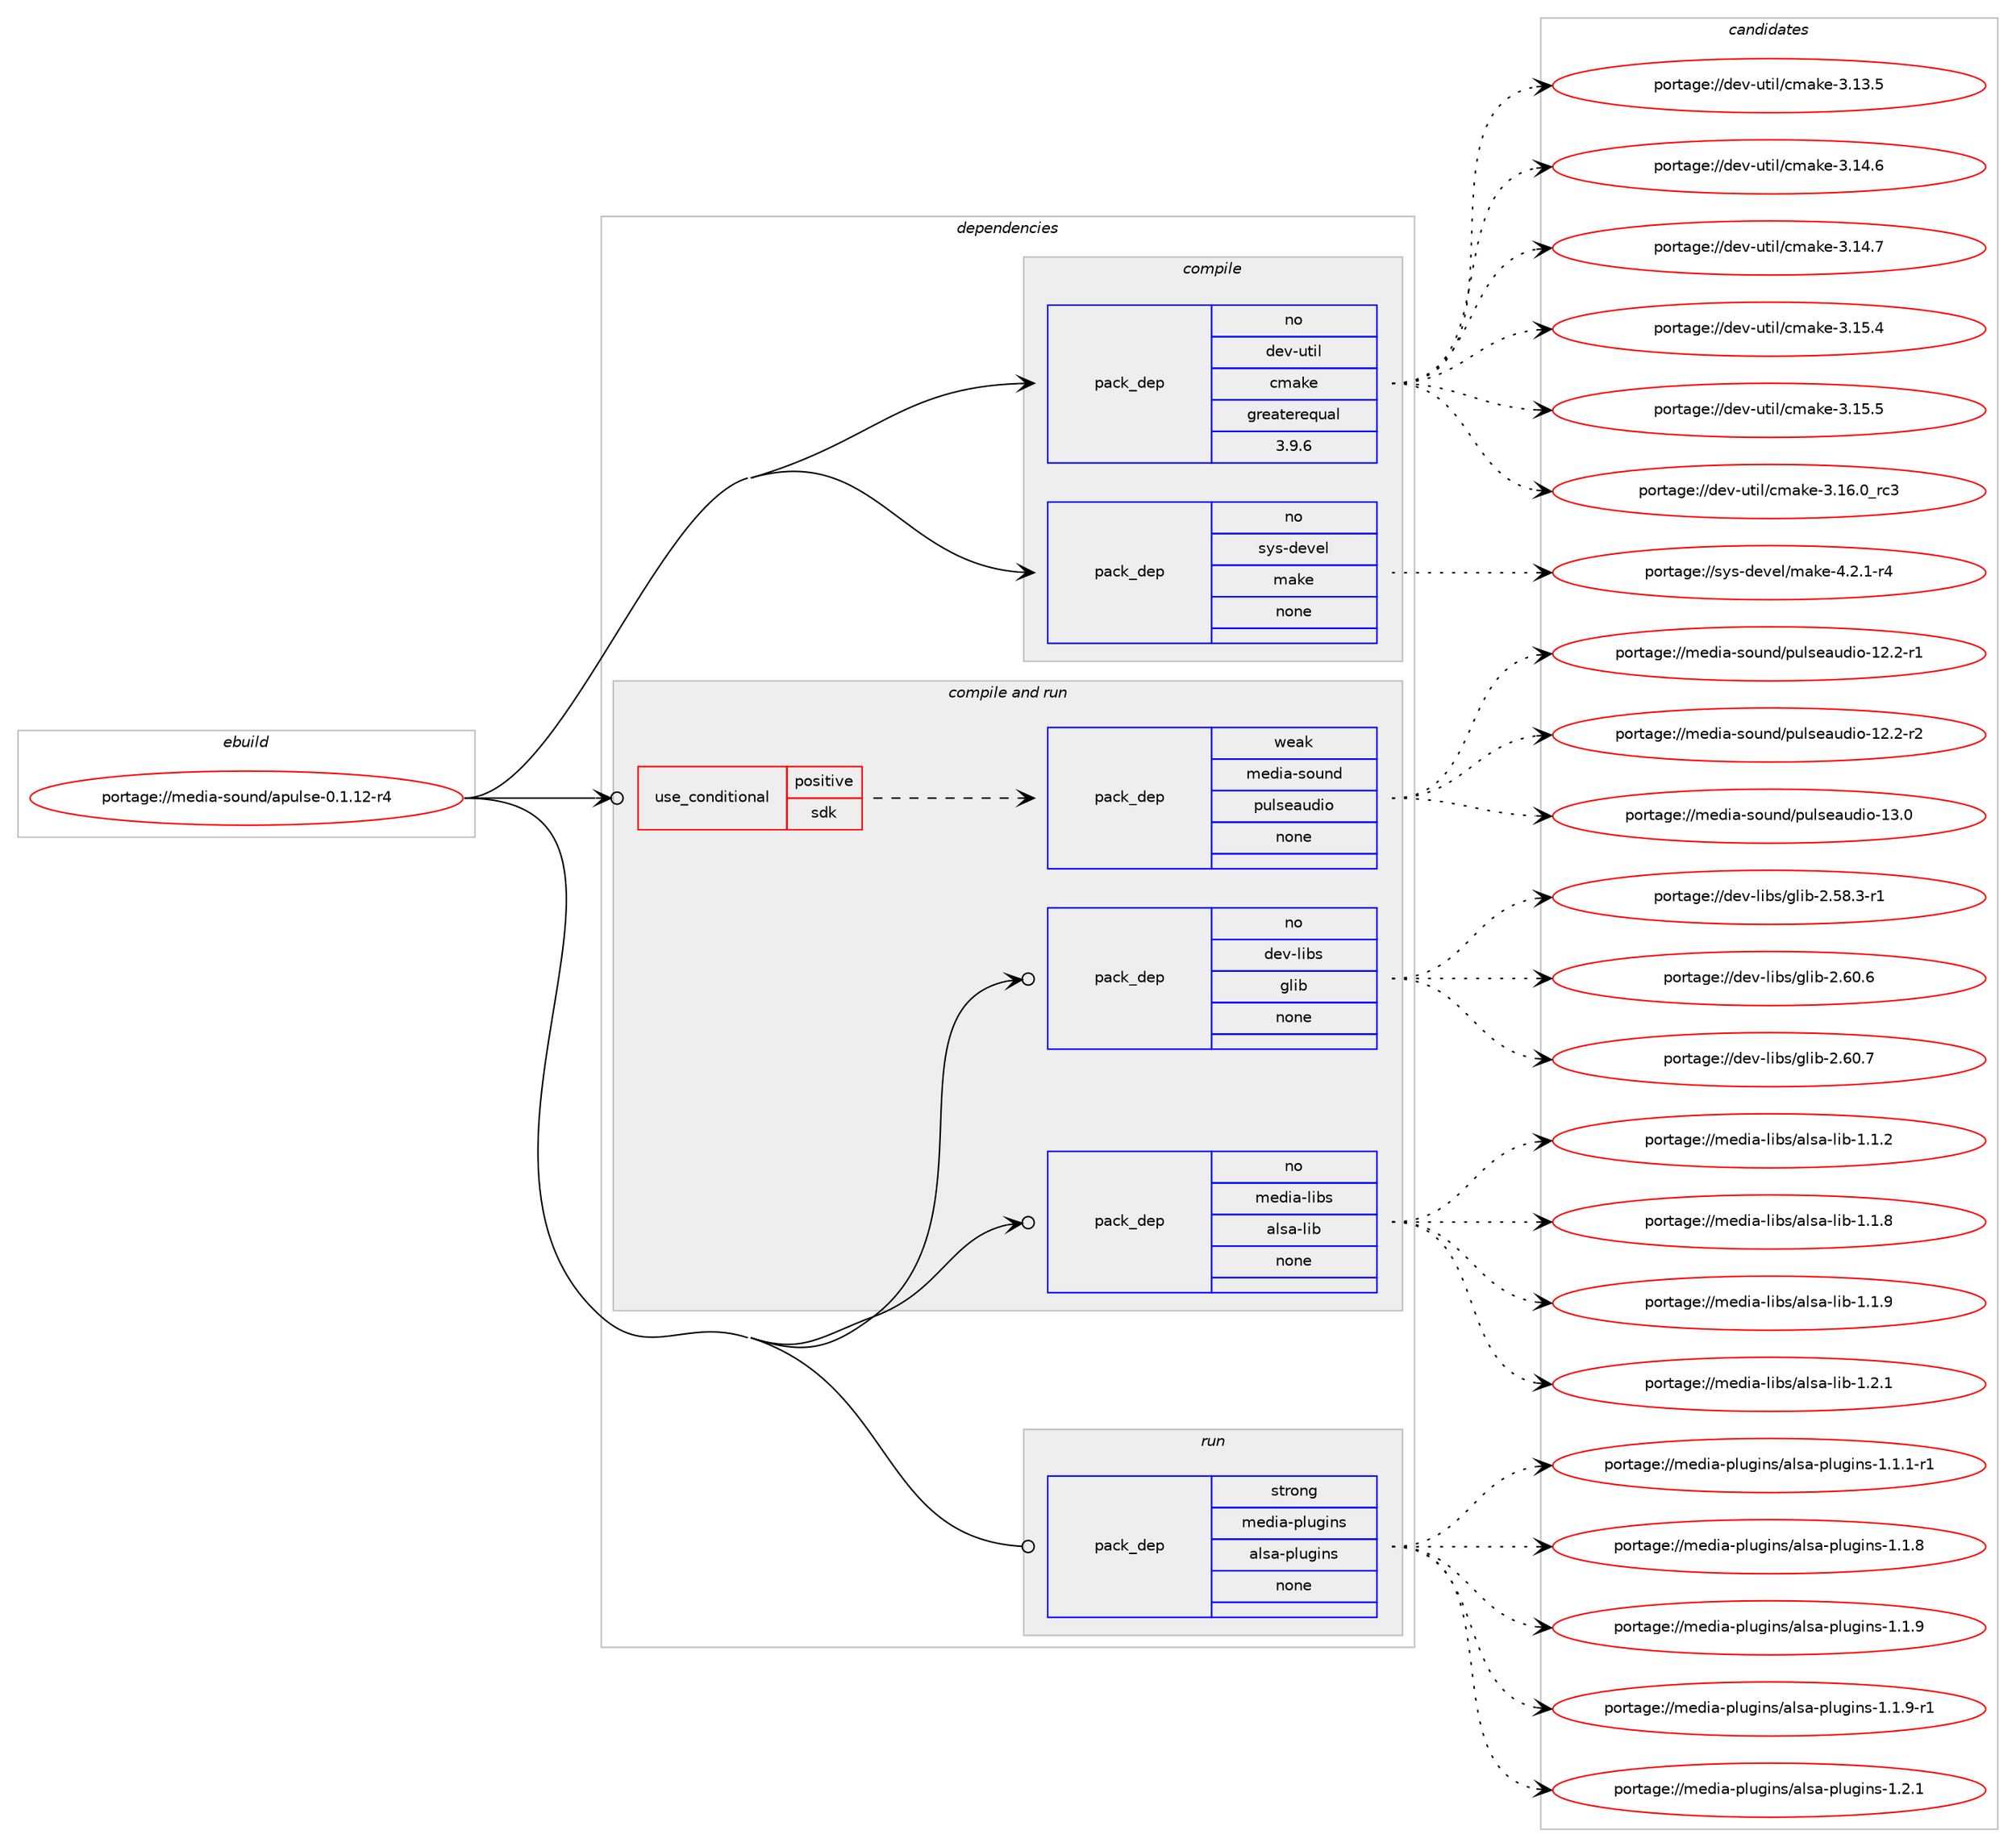 digraph prolog {

# *************
# Graph options
# *************

newrank=true;
concentrate=true;
compound=true;
graph [rankdir=LR,fontname=Helvetica,fontsize=10,ranksep=1.5];#, ranksep=2.5, nodesep=0.2];
edge  [arrowhead=vee];
node  [fontname=Helvetica,fontsize=10];

# **********
# The ebuild
# **********

subgraph cluster_leftcol {
color=gray;
rank=same;
label=<<i>ebuild</i>>;
id [label="portage://media-sound/apulse-0.1.12-r4", color=red, width=4, href="../media-sound/apulse-0.1.12-r4.svg"];
}

# ****************
# The dependencies
# ****************

subgraph cluster_midcol {
color=gray;
label=<<i>dependencies</i>>;
subgraph cluster_compile {
fillcolor="#eeeeee";
style=filled;
label=<<i>compile</i>>;
subgraph pack242468 {
dependency329771 [label=<<TABLE BORDER="0" CELLBORDER="1" CELLSPACING="0" CELLPADDING="4" WIDTH="220"><TR><TD ROWSPAN="6" CELLPADDING="30">pack_dep</TD></TR><TR><TD WIDTH="110">no</TD></TR><TR><TD>dev-util</TD></TR><TR><TD>cmake</TD></TR><TR><TD>greaterequal</TD></TR><TR><TD>3.9.6</TD></TR></TABLE>>, shape=none, color=blue];
}
id:e -> dependency329771:w [weight=20,style="solid",arrowhead="vee"];
subgraph pack242469 {
dependency329772 [label=<<TABLE BORDER="0" CELLBORDER="1" CELLSPACING="0" CELLPADDING="4" WIDTH="220"><TR><TD ROWSPAN="6" CELLPADDING="30">pack_dep</TD></TR><TR><TD WIDTH="110">no</TD></TR><TR><TD>sys-devel</TD></TR><TR><TD>make</TD></TR><TR><TD>none</TD></TR><TR><TD></TD></TR></TABLE>>, shape=none, color=blue];
}
id:e -> dependency329772:w [weight=20,style="solid",arrowhead="vee"];
}
subgraph cluster_compileandrun {
fillcolor="#eeeeee";
style=filled;
label=<<i>compile and run</i>>;
subgraph cond81888 {
dependency329773 [label=<<TABLE BORDER="0" CELLBORDER="1" CELLSPACING="0" CELLPADDING="4"><TR><TD ROWSPAN="3" CELLPADDING="10">use_conditional</TD></TR><TR><TD>positive</TD></TR><TR><TD>sdk</TD></TR></TABLE>>, shape=none, color=red];
subgraph pack242470 {
dependency329774 [label=<<TABLE BORDER="0" CELLBORDER="1" CELLSPACING="0" CELLPADDING="4" WIDTH="220"><TR><TD ROWSPAN="6" CELLPADDING="30">pack_dep</TD></TR><TR><TD WIDTH="110">weak</TD></TR><TR><TD>media-sound</TD></TR><TR><TD>pulseaudio</TD></TR><TR><TD>none</TD></TR><TR><TD></TD></TR></TABLE>>, shape=none, color=blue];
}
dependency329773:e -> dependency329774:w [weight=20,style="dashed",arrowhead="vee"];
}
id:e -> dependency329773:w [weight=20,style="solid",arrowhead="odotvee"];
subgraph pack242471 {
dependency329775 [label=<<TABLE BORDER="0" CELLBORDER="1" CELLSPACING="0" CELLPADDING="4" WIDTH="220"><TR><TD ROWSPAN="6" CELLPADDING="30">pack_dep</TD></TR><TR><TD WIDTH="110">no</TD></TR><TR><TD>dev-libs</TD></TR><TR><TD>glib</TD></TR><TR><TD>none</TD></TR><TR><TD></TD></TR></TABLE>>, shape=none, color=blue];
}
id:e -> dependency329775:w [weight=20,style="solid",arrowhead="odotvee"];
subgraph pack242472 {
dependency329776 [label=<<TABLE BORDER="0" CELLBORDER="1" CELLSPACING="0" CELLPADDING="4" WIDTH="220"><TR><TD ROWSPAN="6" CELLPADDING="30">pack_dep</TD></TR><TR><TD WIDTH="110">no</TD></TR><TR><TD>media-libs</TD></TR><TR><TD>alsa-lib</TD></TR><TR><TD>none</TD></TR><TR><TD></TD></TR></TABLE>>, shape=none, color=blue];
}
id:e -> dependency329776:w [weight=20,style="solid",arrowhead="odotvee"];
}
subgraph cluster_run {
fillcolor="#eeeeee";
style=filled;
label=<<i>run</i>>;
subgraph pack242473 {
dependency329777 [label=<<TABLE BORDER="0" CELLBORDER="1" CELLSPACING="0" CELLPADDING="4" WIDTH="220"><TR><TD ROWSPAN="6" CELLPADDING="30">pack_dep</TD></TR><TR><TD WIDTH="110">strong</TD></TR><TR><TD>media-plugins</TD></TR><TR><TD>alsa-plugins</TD></TR><TR><TD>none</TD></TR><TR><TD></TD></TR></TABLE>>, shape=none, color=blue];
}
id:e -> dependency329777:w [weight=20,style="solid",arrowhead="odot"];
}
}

# **************
# The candidates
# **************

subgraph cluster_choices {
rank=same;
color=gray;
label=<<i>candidates</i>>;

subgraph choice242468 {
color=black;
nodesep=1;
choiceportage1001011184511711610510847991099710710145514649514653 [label="portage://dev-util/cmake-3.13.5", color=red, width=4,href="../dev-util/cmake-3.13.5.svg"];
choiceportage1001011184511711610510847991099710710145514649524654 [label="portage://dev-util/cmake-3.14.6", color=red, width=4,href="../dev-util/cmake-3.14.6.svg"];
choiceportage1001011184511711610510847991099710710145514649524655 [label="portage://dev-util/cmake-3.14.7", color=red, width=4,href="../dev-util/cmake-3.14.7.svg"];
choiceportage1001011184511711610510847991099710710145514649534652 [label="portage://dev-util/cmake-3.15.4", color=red, width=4,href="../dev-util/cmake-3.15.4.svg"];
choiceportage1001011184511711610510847991099710710145514649534653 [label="portage://dev-util/cmake-3.15.5", color=red, width=4,href="../dev-util/cmake-3.15.5.svg"];
choiceportage1001011184511711610510847991099710710145514649544648951149951 [label="portage://dev-util/cmake-3.16.0_rc3", color=red, width=4,href="../dev-util/cmake-3.16.0_rc3.svg"];
dependency329771:e -> choiceportage1001011184511711610510847991099710710145514649514653:w [style=dotted,weight="100"];
dependency329771:e -> choiceportage1001011184511711610510847991099710710145514649524654:w [style=dotted,weight="100"];
dependency329771:e -> choiceportage1001011184511711610510847991099710710145514649524655:w [style=dotted,weight="100"];
dependency329771:e -> choiceportage1001011184511711610510847991099710710145514649534652:w [style=dotted,weight="100"];
dependency329771:e -> choiceportage1001011184511711610510847991099710710145514649534653:w [style=dotted,weight="100"];
dependency329771:e -> choiceportage1001011184511711610510847991099710710145514649544648951149951:w [style=dotted,weight="100"];
}
subgraph choice242469 {
color=black;
nodesep=1;
choiceportage1151211154510010111810110847109971071014552465046494511452 [label="portage://sys-devel/make-4.2.1-r4", color=red, width=4,href="../sys-devel/make-4.2.1-r4.svg"];
dependency329772:e -> choiceportage1151211154510010111810110847109971071014552465046494511452:w [style=dotted,weight="100"];
}
subgraph choice242470 {
color=black;
nodesep=1;
choiceportage1091011001059745115111117110100471121171081151019711710010511145495046504511449 [label="portage://media-sound/pulseaudio-12.2-r1", color=red, width=4,href="../media-sound/pulseaudio-12.2-r1.svg"];
choiceportage1091011001059745115111117110100471121171081151019711710010511145495046504511450 [label="portage://media-sound/pulseaudio-12.2-r2", color=red, width=4,href="../media-sound/pulseaudio-12.2-r2.svg"];
choiceportage109101100105974511511111711010047112117108115101971171001051114549514648 [label="portage://media-sound/pulseaudio-13.0", color=red, width=4,href="../media-sound/pulseaudio-13.0.svg"];
dependency329774:e -> choiceportage1091011001059745115111117110100471121171081151019711710010511145495046504511449:w [style=dotted,weight="100"];
dependency329774:e -> choiceportage1091011001059745115111117110100471121171081151019711710010511145495046504511450:w [style=dotted,weight="100"];
dependency329774:e -> choiceportage109101100105974511511111711010047112117108115101971171001051114549514648:w [style=dotted,weight="100"];
}
subgraph choice242471 {
color=black;
nodesep=1;
choiceportage10010111845108105981154710310810598455046535646514511449 [label="portage://dev-libs/glib-2.58.3-r1", color=red, width=4,href="../dev-libs/glib-2.58.3-r1.svg"];
choiceportage1001011184510810598115471031081059845504654484654 [label="portage://dev-libs/glib-2.60.6", color=red, width=4,href="../dev-libs/glib-2.60.6.svg"];
choiceportage1001011184510810598115471031081059845504654484655 [label="portage://dev-libs/glib-2.60.7", color=red, width=4,href="../dev-libs/glib-2.60.7.svg"];
dependency329775:e -> choiceportage10010111845108105981154710310810598455046535646514511449:w [style=dotted,weight="100"];
dependency329775:e -> choiceportage1001011184510810598115471031081059845504654484654:w [style=dotted,weight="100"];
dependency329775:e -> choiceportage1001011184510810598115471031081059845504654484655:w [style=dotted,weight="100"];
}
subgraph choice242472 {
color=black;
nodesep=1;
choiceportage1091011001059745108105981154797108115974510810598454946494650 [label="portage://media-libs/alsa-lib-1.1.2", color=red, width=4,href="../media-libs/alsa-lib-1.1.2.svg"];
choiceportage1091011001059745108105981154797108115974510810598454946494656 [label="portage://media-libs/alsa-lib-1.1.8", color=red, width=4,href="../media-libs/alsa-lib-1.1.8.svg"];
choiceportage1091011001059745108105981154797108115974510810598454946494657 [label="portage://media-libs/alsa-lib-1.1.9", color=red, width=4,href="../media-libs/alsa-lib-1.1.9.svg"];
choiceportage1091011001059745108105981154797108115974510810598454946504649 [label="portage://media-libs/alsa-lib-1.2.1", color=red, width=4,href="../media-libs/alsa-lib-1.2.1.svg"];
dependency329776:e -> choiceportage1091011001059745108105981154797108115974510810598454946494650:w [style=dotted,weight="100"];
dependency329776:e -> choiceportage1091011001059745108105981154797108115974510810598454946494656:w [style=dotted,weight="100"];
dependency329776:e -> choiceportage1091011001059745108105981154797108115974510810598454946494657:w [style=dotted,weight="100"];
dependency329776:e -> choiceportage1091011001059745108105981154797108115974510810598454946504649:w [style=dotted,weight="100"];
}
subgraph choice242473 {
color=black;
nodesep=1;
choiceportage1091011001059745112108117103105110115479710811597451121081171031051101154549464946494511449 [label="portage://media-plugins/alsa-plugins-1.1.1-r1", color=red, width=4,href="../media-plugins/alsa-plugins-1.1.1-r1.svg"];
choiceportage109101100105974511210811710310511011547971081159745112108117103105110115454946494656 [label="portage://media-plugins/alsa-plugins-1.1.8", color=red, width=4,href="../media-plugins/alsa-plugins-1.1.8.svg"];
choiceportage109101100105974511210811710310511011547971081159745112108117103105110115454946494657 [label="portage://media-plugins/alsa-plugins-1.1.9", color=red, width=4,href="../media-plugins/alsa-plugins-1.1.9.svg"];
choiceportage1091011001059745112108117103105110115479710811597451121081171031051101154549464946574511449 [label="portage://media-plugins/alsa-plugins-1.1.9-r1", color=red, width=4,href="../media-plugins/alsa-plugins-1.1.9-r1.svg"];
choiceportage109101100105974511210811710310511011547971081159745112108117103105110115454946504649 [label="portage://media-plugins/alsa-plugins-1.2.1", color=red, width=4,href="../media-plugins/alsa-plugins-1.2.1.svg"];
dependency329777:e -> choiceportage1091011001059745112108117103105110115479710811597451121081171031051101154549464946494511449:w [style=dotted,weight="100"];
dependency329777:e -> choiceportage109101100105974511210811710310511011547971081159745112108117103105110115454946494656:w [style=dotted,weight="100"];
dependency329777:e -> choiceportage109101100105974511210811710310511011547971081159745112108117103105110115454946494657:w [style=dotted,weight="100"];
dependency329777:e -> choiceportage1091011001059745112108117103105110115479710811597451121081171031051101154549464946574511449:w [style=dotted,weight="100"];
dependency329777:e -> choiceportage109101100105974511210811710310511011547971081159745112108117103105110115454946504649:w [style=dotted,weight="100"];
}
}

}
